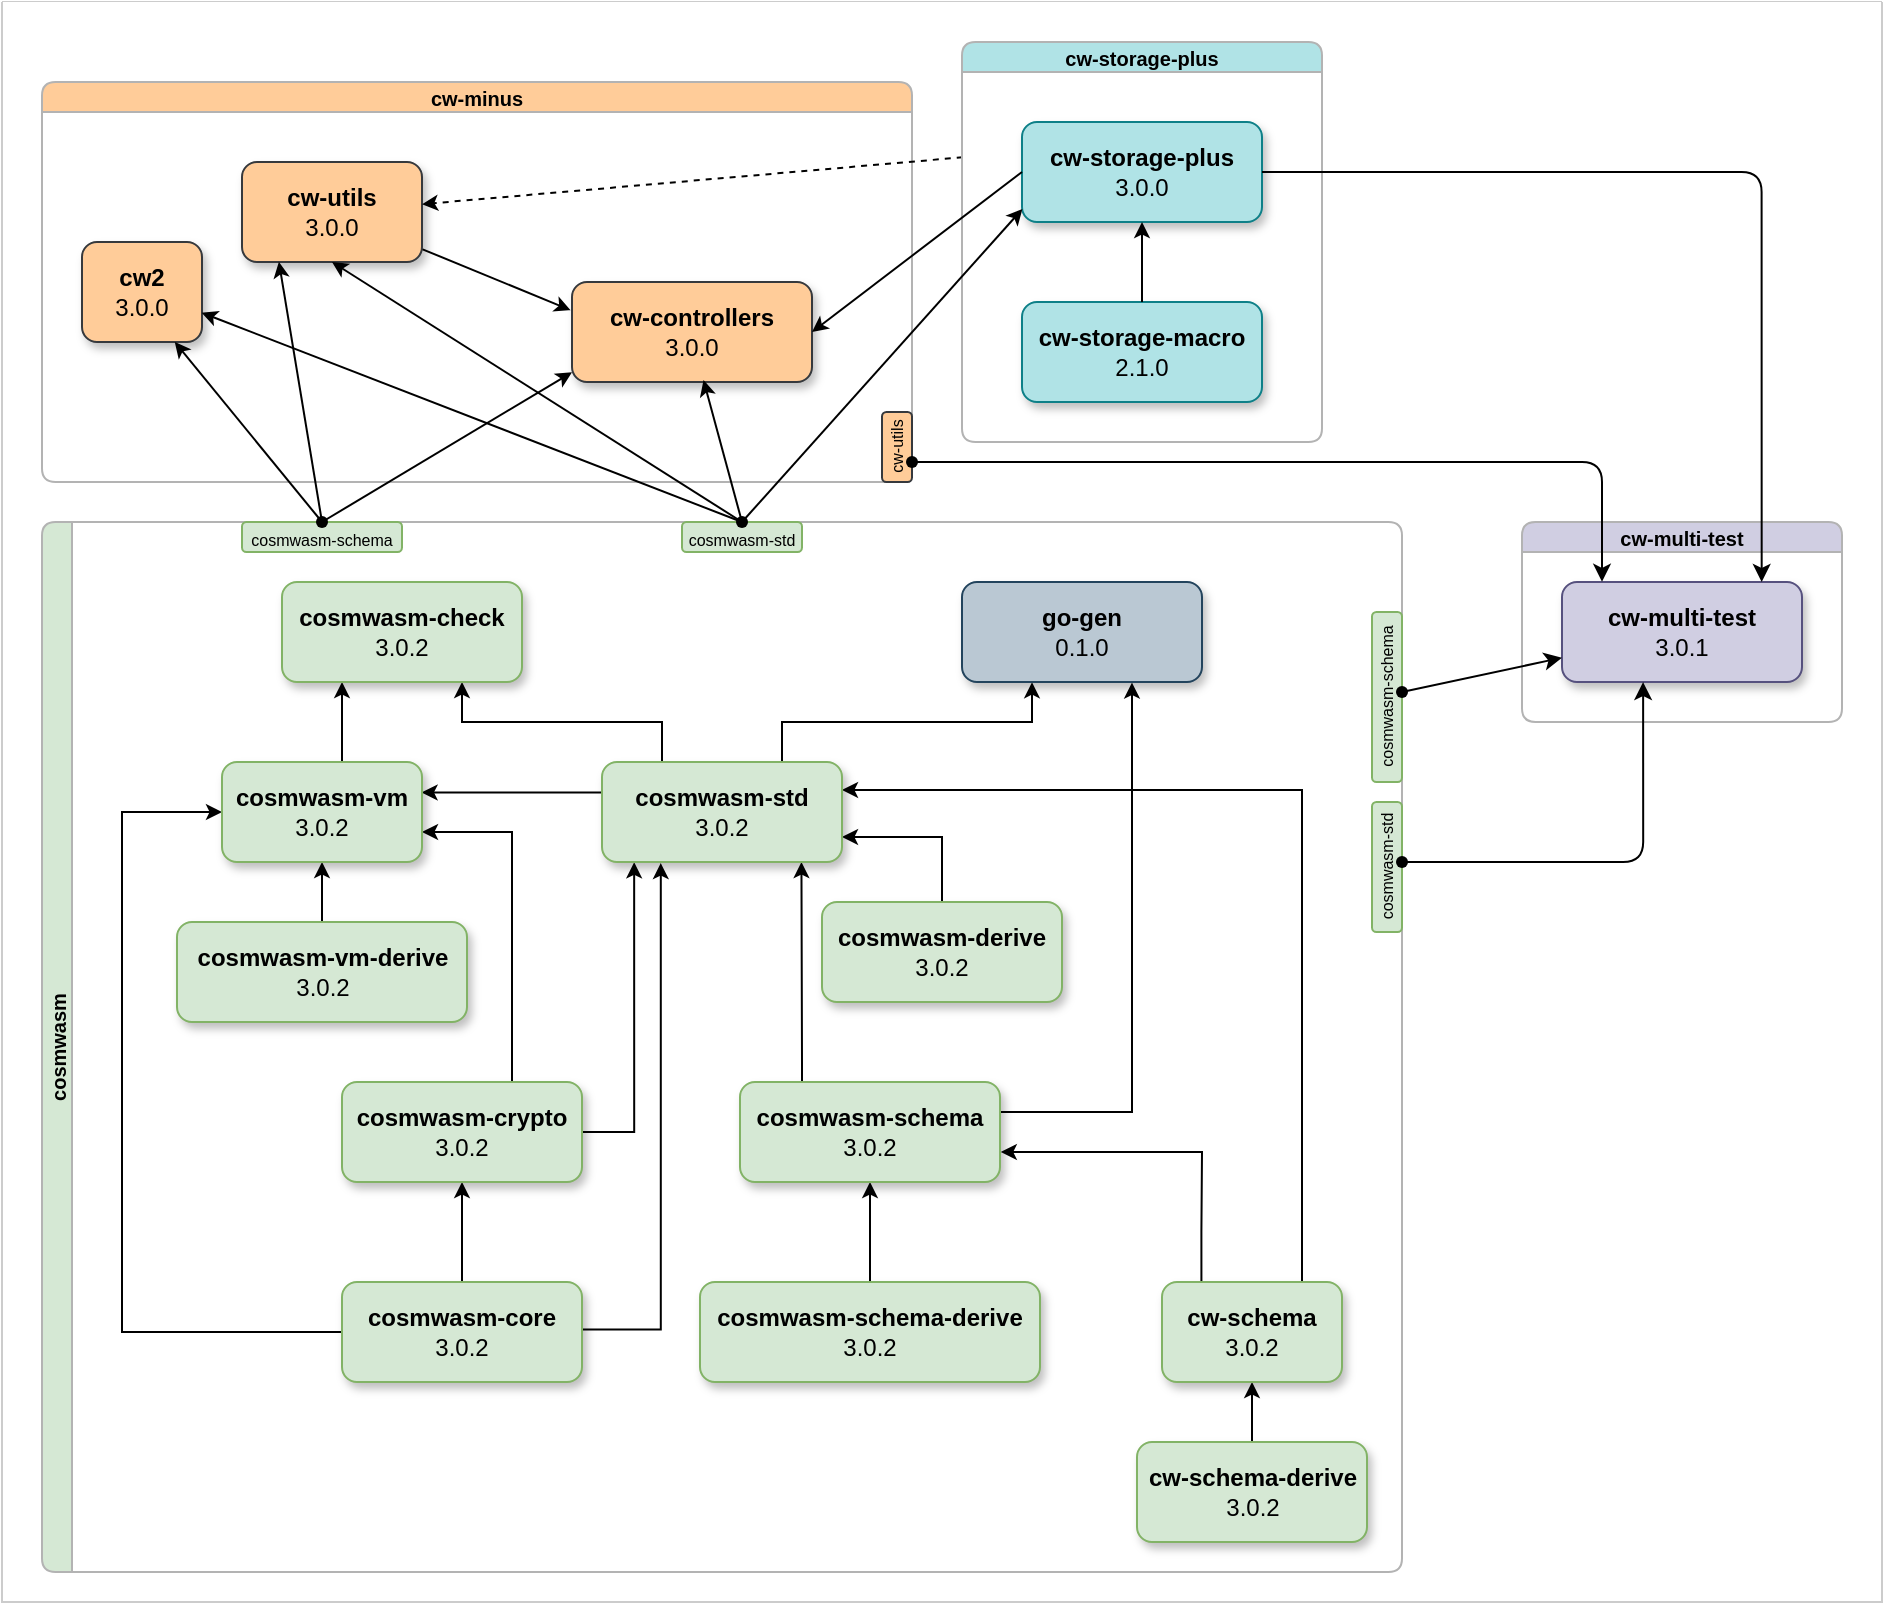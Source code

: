 <mxfile version="28.0.6">
  <diagram name="Strona-1" id="g_sFPEgD2kjfMV7_-Lf5">
    <mxGraphModel dx="1556" dy="894" grid="1" gridSize="5" guides="1" tooltips="1" connect="1" arrows="1" fold="1" page="1" pageScale="1" pageWidth="1654" pageHeight="1169" background="none" math="0" shadow="0">
      <root>
        <mxCell id="0" />
        <mxCell id="1" parent="0" />
        <mxCell id="6uAw8xBfnVH4JJ780lHa-17" value="" style="swimlane;startSize=0;rounded=1;strokeColor=#CCCCCC;swimlaneFillColor=default;" vertex="1" parent="1">
          <mxGeometry x="20" y="20" width="940" height="800" as="geometry">
            <mxRectangle x="20" y="20" width="30" height="25" as="alternateBounds" />
          </mxGeometry>
        </mxCell>
        <mxCell id="6uAw8xBfnVH4JJ780lHa-4" value="cw-multi-test" style="swimlane;whiteSpace=wrap;html=1;fillColor=#D0CEE2;rounded=1;strokeColor=#B3B3B3;fontSize=10;startSize=15;swimlaneFillColor=default;" vertex="1" parent="6uAw8xBfnVH4JJ780lHa-17">
          <mxGeometry x="760" y="260" width="160" height="100" as="geometry" />
        </mxCell>
        <mxCell id="6uAw8xBfnVH4JJ780lHa-5" value="&lt;b&gt;cw-multi-test&lt;/b&gt;&lt;div&gt;&lt;div&gt;3.0.1&lt;/div&gt;&lt;/div&gt;" style="rounded=1;whiteSpace=wrap;html=1;fillColor=#d0cee2;strokeColor=#56517e;shadow=1;" vertex="1" parent="6uAw8xBfnVH4JJ780lHa-4">
          <mxGeometry x="20" y="30" width="120" height="50" as="geometry" />
        </mxCell>
        <mxCell id="xYi-b84WzYEuYBwjNvaO-46" value="cw-minus" style="swimlane;whiteSpace=wrap;html=1;fontFamily=Helvetica;fontSize=10;fontColor=default;labelBackgroundColor=none;strokeColor=#B3B3B3;rounded=1;shadow=0;swimlaneLine=1;fillColor=#FFCC99;startSize=15;fillStyle=auto;swimlaneFillColor=#FFFFFF;" parent="6uAw8xBfnVH4JJ780lHa-17" vertex="1">
          <mxGeometry x="20" y="40" width="435" height="200" as="geometry" />
        </mxCell>
        <mxCell id="xYi-b84WzYEuYBwjNvaO-16" style="shape=connector;rounded=0;orthogonalLoop=1;jettySize=auto;html=1;entryX=-0.006;entryY=0.282;entryDx=0;entryDy=0;strokeColor=default;align=center;verticalAlign=middle;fontFamily=Helvetica;fontSize=11;fontColor=default;labelBackgroundColor=default;startSize=5;endArrow=classic;endFill=1;endSize=5;entryPerimeter=0;" parent="xYi-b84WzYEuYBwjNvaO-46" source="xYi-b84WzYEuYBwjNvaO-13" target="xYi-b84WzYEuYBwjNvaO-14" edge="1">
          <mxGeometry relative="1" as="geometry" />
        </mxCell>
        <mxCell id="xYi-b84WzYEuYBwjNvaO-13" value="&lt;b&gt;cw-utils&lt;/b&gt;&lt;div&gt;&lt;div&gt;3.0&lt;span style=&quot;background-color: transparent; color: light-dark(rgb(0, 0, 0), rgb(255, 255, 255));&quot;&gt;.0&lt;/span&gt;&lt;/div&gt;&lt;/div&gt;" style="rounded=1;whiteSpace=wrap;html=1;fillColor=#ffcc99;strokeColor=#36393d;shadow=1;align=center;verticalAlign=middle;fontFamily=Helvetica;fontSize=12;" parent="xYi-b84WzYEuYBwjNvaO-46" vertex="1">
          <mxGeometry x="100" y="40" width="90" height="50" as="geometry" />
        </mxCell>
        <mxCell id="xYi-b84WzYEuYBwjNvaO-14" value="&lt;b&gt;cw-controllers&lt;/b&gt;&lt;div&gt;&lt;div&gt;3.0&lt;span style=&quot;background-color: transparent; color: light-dark(rgb(0, 0, 0), rgb(255, 255, 255));&quot;&gt;.0&lt;/span&gt;&lt;/div&gt;&lt;/div&gt;" style="rounded=1;whiteSpace=wrap;html=1;fillColor=#ffcc99;strokeColor=#36393d;shadow=1;align=center;verticalAlign=middle;fontFamily=Helvetica;fontSize=12;" parent="xYi-b84WzYEuYBwjNvaO-46" vertex="1">
          <mxGeometry x="265" y="100" width="120" height="50" as="geometry" />
        </mxCell>
        <mxCell id="xYi-b84WzYEuYBwjNvaO-15" value="&lt;b&gt;cw2&lt;/b&gt;&lt;div&gt;&lt;div&gt;3.0&lt;span style=&quot;background-color: transparent; color: light-dark(rgb(0, 0, 0), rgb(255, 255, 255));&quot;&gt;.0&lt;/span&gt;&lt;/div&gt;&lt;/div&gt;" style="rounded=1;whiteSpace=wrap;html=1;fillColor=#ffcc99;strokeColor=#36393d;shadow=1;align=center;verticalAlign=middle;fontFamily=Helvetica;fontSize=12;" parent="xYi-b84WzYEuYBwjNvaO-46" vertex="1">
          <mxGeometry x="20" y="80" width="60" height="50" as="geometry" />
        </mxCell>
        <mxCell id="6uAw8xBfnVH4JJ780lHa-13" value="&lt;font style=&quot;font-size: 8px;&quot;&gt;cw-utils&lt;/font&gt;" style="rounded=1;whiteSpace=wrap;html=1;fillColor=#ffcc99;strokeColor=#36393d;shadow=0;glass=0;verticalAlign=bottom;rotation=-90;" vertex="1" parent="xYi-b84WzYEuYBwjNvaO-46">
          <mxGeometry x="410" y="175" width="35" height="15" as="geometry" />
        </mxCell>
        <mxCell id="xYi-b84WzYEuYBwjNvaO-24" style="shape=connector;rounded=0;orthogonalLoop=1;jettySize=auto;html=1;entryX=0.5;entryY=1;entryDx=0;entryDy=0;strokeColor=default;align=center;verticalAlign=middle;fontFamily=Helvetica;fontSize=11;fontColor=default;labelBackgroundColor=default;startSize=5;endArrow=classic;endFill=1;endSize=5;exitX=0.549;exitY=0.627;exitDx=0;exitDy=0;exitPerimeter=0;" parent="6uAw8xBfnVH4JJ780lHa-17" source="xYi-b84WzYEuYBwjNvaO-28" target="xYi-b84WzYEuYBwjNvaO-13" edge="1">
          <mxGeometry relative="1" as="geometry" />
        </mxCell>
        <mxCell id="xYi-b84WzYEuYBwjNvaO-23" style="shape=connector;rounded=0;orthogonalLoop=1;jettySize=auto;html=1;entryX=0.548;entryY=0.981;entryDx=0;entryDy=0;entryPerimeter=0;strokeColor=default;align=center;verticalAlign=middle;fontFamily=Helvetica;fontSize=11;fontColor=default;labelBackgroundColor=default;startSize=5;endArrow=classic;endFill=1;endSize=5;" parent="6uAw8xBfnVH4JJ780lHa-17" source="xYi-b84WzYEuYBwjNvaO-28" target="xYi-b84WzYEuYBwjNvaO-14" edge="1">
          <mxGeometry relative="1" as="geometry" />
        </mxCell>
        <mxCell id="xYi-b84WzYEuYBwjNvaO-26" style="shape=connector;rounded=0;orthogonalLoop=1;jettySize=auto;html=1;strokeColor=default;align=center;verticalAlign=middle;fontFamily=Helvetica;fontSize=11;fontColor=default;labelBackgroundColor=default;startSize=5;endArrow=classic;endFill=1;endSize=5;dashed=1;exitX=0.002;exitY=0.301;exitDx=0;exitDy=0;exitPerimeter=0;" parent="6uAw8xBfnVH4JJ780lHa-17" source="xYi-b84WzYEuYBwjNvaO-1" target="xYi-b84WzYEuYBwjNvaO-13" edge="1">
          <mxGeometry relative="1" as="geometry">
            <mxPoint x="248" y="164" as="targetPoint" />
          </mxGeometry>
        </mxCell>
        <mxCell id="xYi-b84WzYEuYBwjNvaO-30" style="shape=connector;rounded=0;orthogonalLoop=1;jettySize=auto;html=1;entryX=0.997;entryY=0.707;entryDx=0;entryDy=0;entryPerimeter=0;strokeColor=default;align=center;verticalAlign=middle;fontFamily=Helvetica;fontSize=11;fontColor=default;labelBackgroundColor=default;startSize=5;endArrow=classic;endFill=1;endSize=5;exitX=0.302;exitY=0.64;exitDx=0;exitDy=0;exitPerimeter=0;" parent="6uAw8xBfnVH4JJ780lHa-17" source="xYi-b84WzYEuYBwjNvaO-28" target="xYi-b84WzYEuYBwjNvaO-15" edge="1">
          <mxGeometry relative="1" as="geometry" />
        </mxCell>
        <mxCell id="xYi-b84WzYEuYBwjNvaO-35" style="shape=connector;rounded=0;orthogonalLoop=1;jettySize=auto;html=1;entryX=0.773;entryY=0.999;entryDx=0;entryDy=0;strokeColor=default;align=center;verticalAlign=middle;fontFamily=Helvetica;fontSize=11;fontColor=default;labelBackgroundColor=default;startSize=5;endArrow=classic;endFill=1;endSize=5;entryPerimeter=0;" parent="6uAw8xBfnVH4JJ780lHa-17" source="xYi-b84WzYEuYBwjNvaO-34" target="xYi-b84WzYEuYBwjNvaO-15" edge="1">
          <mxGeometry relative="1" as="geometry" />
        </mxCell>
        <mxCell id="xYi-b84WzYEuYBwjNvaO-36" style="shape=connector;rounded=0;orthogonalLoop=1;jettySize=auto;html=1;entryX=0.205;entryY=0.998;entryDx=0;entryDy=0;strokeColor=default;align=center;verticalAlign=middle;fontFamily=Helvetica;fontSize=11;fontColor=default;labelBackgroundColor=default;startSize=5;endArrow=classic;endFill=1;endSize=5;entryPerimeter=0;" parent="6uAw8xBfnVH4JJ780lHa-17" source="xYi-b84WzYEuYBwjNvaO-34" target="xYi-b84WzYEuYBwjNvaO-13" edge="1">
          <mxGeometry relative="1" as="geometry" />
        </mxCell>
        <mxCell id="xYi-b84WzYEuYBwjNvaO-37" style="shape=connector;rounded=0;orthogonalLoop=1;jettySize=auto;html=1;entryX=0;entryY=0.903;entryDx=0;entryDy=0;entryPerimeter=0;strokeColor=default;align=center;verticalAlign=middle;fontFamily=Helvetica;fontSize=11;fontColor=default;labelBackgroundColor=default;startSize=5;endArrow=classic;endFill=1;endSize=5;" parent="6uAw8xBfnVH4JJ780lHa-17" source="xYi-b84WzYEuYBwjNvaO-34" target="xYi-b84WzYEuYBwjNvaO-14" edge="1">
          <mxGeometry relative="1" as="geometry" />
        </mxCell>
        <mxCell id="6uAw8xBfnVH4JJ780lHa-1" value="cw-storage-plus" style="swimlane;whiteSpace=wrap;html=1;rounded=1;strokeColor=#B3B3B3;fillColor=#B0E3E6;fontSize=10;startSize=15;swimlaneFillColor=default;" vertex="1" parent="6uAw8xBfnVH4JJ780lHa-17">
          <mxGeometry x="480" y="20" width="180" height="200" as="geometry" />
        </mxCell>
        <mxCell id="xYi-b84WzYEuYBwjNvaO-1" value="&lt;b&gt;cw-storage-plus&lt;/b&gt;&lt;div&gt;&lt;div&gt;3.0.0&lt;/div&gt;&lt;/div&gt;" style="rounded=1;whiteSpace=wrap;html=1;fillColor=#b0e3e6;strokeColor=#0e8088;shadow=1;" parent="6uAw8xBfnVH4JJ780lHa-1" vertex="1">
          <mxGeometry x="30" y="40" width="120" height="50" as="geometry" />
        </mxCell>
        <mxCell id="xYi-b84WzYEuYBwjNvaO-2" value="&lt;b&gt;cw-storage-macro&lt;/b&gt;&lt;div&gt;&lt;div&gt;2.1.0&lt;/div&gt;&lt;/div&gt;" style="rounded=1;whiteSpace=wrap;html=1;fillColor=#b0e3e6;strokeColor=#0e8088;shadow=1;" parent="6uAw8xBfnVH4JJ780lHa-1" vertex="1">
          <mxGeometry x="30" y="130" width="120" height="50" as="geometry" />
        </mxCell>
        <mxCell id="xYi-b84WzYEuYBwjNvaO-5" style="shape=connector;rounded=0;orthogonalLoop=1;jettySize=auto;html=1;entryX=0.5;entryY=1;entryDx=0;entryDy=0;strokeColor=default;align=center;verticalAlign=middle;fontFamily=Helvetica;fontSize=11;fontColor=default;labelBackgroundColor=default;startSize=5;endArrow=classic;endFill=1;endSize=5;" parent="6uAw8xBfnVH4JJ780lHa-1" source="xYi-b84WzYEuYBwjNvaO-2" target="xYi-b84WzYEuYBwjNvaO-1" edge="1">
          <mxGeometry relative="1" as="geometry" />
        </mxCell>
        <mxCell id="xYi-b84WzYEuYBwjNvaO-45" value="cosmwasm" style="swimlane;horizontal=0;whiteSpace=wrap;html=1;fontFamily=Helvetica;fontSize=10;fontColor=default;labelBackgroundColor=none;strokeColor=#B3B3B3;rounded=1;fillColor=light-dark(#D5E8D4,#EDEDED);startSize=15;swimlaneFillColor=default;" parent="6uAw8xBfnVH4JJ780lHa-17" vertex="1">
          <mxGeometry x="20" y="260" width="680" height="525" as="geometry" />
        </mxCell>
        <mxCell id="6uAw8xBfnVH4JJ780lHa-3" value="&lt;font style=&quot;font-size: 8px;&quot;&gt;cosmwasm-schema&lt;/font&gt;" style="rounded=1;whiteSpace=wrap;html=1;fillColor=#d5e8d4;strokeColor=#82b366;shadow=0;glass=0;verticalAlign=middle;" vertex="1" parent="xYi-b84WzYEuYBwjNvaO-45">
          <mxGeometry x="100" width="80" height="15" as="geometry" />
        </mxCell>
        <mxCell id="xYi-b84WzYEuYBwjNvaO-43" value="&lt;font style=&quot;font-size: 8px;&quot;&gt;cosmwasm-std&lt;/font&gt;" style="rounded=1;whiteSpace=wrap;html=1;fillColor=#d5e8d4;strokeColor=#82b366;shadow=0;glass=0;verticalAlign=middle;" parent="xYi-b84WzYEuYBwjNvaO-45" vertex="1">
          <mxGeometry x="320" width="60" height="15" as="geometry" />
        </mxCell>
        <mxCell id="jCbWclXcDCK_UydNv-eQ-34" style="edgeStyle=orthogonalEdgeStyle;rounded=0;orthogonalLoop=1;jettySize=auto;html=1;entryX=0.5;entryY=1;entryDx=0;entryDy=0;strokeColor=default;align=center;verticalAlign=middle;fontFamily=Helvetica;fontSize=11;fontColor=default;labelBackgroundColor=default;startSize=5;endArrow=classic;endFill=1;endSize=5;curved=0;" parent="xYi-b84WzYEuYBwjNvaO-45" source="jCbWclXcDCK_UydNv-eQ-13" target="jCbWclXcDCK_UydNv-eQ-12" edge="1">
          <mxGeometry relative="1" as="geometry">
            <mxPoint x="210" y="340" as="targetPoint" />
          </mxGeometry>
        </mxCell>
        <mxCell id="jCbWclXcDCK_UydNv-eQ-45" style="edgeStyle=orthogonalEdgeStyle;rounded=0;orthogonalLoop=1;jettySize=auto;html=1;entryX=0.831;entryY=1;entryDx=0;entryDy=0;entryPerimeter=0;strokeColor=default;align=center;verticalAlign=middle;fontFamily=Helvetica;fontSize=11;fontColor=default;labelBackgroundColor=default;startSize=5;endArrow=classic;endFill=1;endSize=5;curved=0;" parent="xYi-b84WzYEuYBwjNvaO-45" source="jCbWclXcDCK_UydNv-eQ-8" target="jCbWclXcDCK_UydNv-eQ-1" edge="1">
          <mxGeometry relative="1" as="geometry">
            <Array as="points">
              <mxPoint x="380" y="270" />
              <mxPoint x="380" y="270" />
            </Array>
          </mxGeometry>
        </mxCell>
        <mxCell id="jCbWclXcDCK_UydNv-eQ-44" style="edgeStyle=orthogonalEdgeStyle;rounded=0;orthogonalLoop=1;jettySize=auto;html=1;entryX=0.245;entryY=1.011;entryDx=0;entryDy=0;entryPerimeter=0;strokeColor=default;align=center;verticalAlign=middle;fontFamily=Helvetica;fontSize=11;fontColor=default;labelBackgroundColor=default;startSize=5;endArrow=classic;endFill=1;endSize=5;curved=0;" parent="xYi-b84WzYEuYBwjNvaO-45" target="jCbWclXcDCK_UydNv-eQ-1" edge="1">
          <mxGeometry relative="1" as="geometry">
            <mxPoint x="270" y="403.75" as="sourcePoint" />
            <mxPoint x="309.52" y="170" as="targetPoint" />
            <Array as="points">
              <mxPoint x="309" y="404" />
            </Array>
          </mxGeometry>
        </mxCell>
        <mxCell id="jCbWclXcDCK_UydNv-eQ-43" style="edgeStyle=orthogonalEdgeStyle;rounded=0;orthogonalLoop=1;jettySize=auto;html=1;entryX=0.134;entryY=1.003;entryDx=0;entryDy=0;entryPerimeter=0;strokeColor=default;align=center;verticalAlign=middle;fontFamily=Helvetica;fontSize=11;fontColor=default;labelBackgroundColor=default;startSize=5;endArrow=classic;endFill=1;endSize=5;curved=0;" parent="xYi-b84WzYEuYBwjNvaO-45" source="jCbWclXcDCK_UydNv-eQ-12" target="jCbWclXcDCK_UydNv-eQ-1" edge="1">
          <mxGeometry relative="1" as="geometry">
            <mxPoint x="296" y="170" as="targetPoint" />
          </mxGeometry>
        </mxCell>
        <mxCell id="jCbWclXcDCK_UydNv-eQ-19" style="edgeStyle=orthogonalEdgeStyle;rounded=0;orthogonalLoop=1;jettySize=auto;html=1;entryX=0.5;entryY=1;entryDx=0;entryDy=0;strokeColor=default;align=center;verticalAlign=middle;fontFamily=Helvetica;fontSize=11;fontColor=default;labelBackgroundColor=default;startSize=5;endArrow=classic;endFill=1;endSize=5;curved=0;" parent="xYi-b84WzYEuYBwjNvaO-45" source="jCbWclXcDCK_UydNv-eQ-18" target="jCbWclXcDCK_UydNv-eQ-17" edge="1">
          <mxGeometry relative="1" as="geometry">
            <Array as="points">
              <mxPoint x="605" y="445" />
              <mxPoint x="605" y="445" />
            </Array>
          </mxGeometry>
        </mxCell>
        <mxCell id="jCbWclXcDCK_UydNv-eQ-52" style="edgeStyle=orthogonalEdgeStyle;rounded=0;orthogonalLoop=1;jettySize=auto;html=1;entryX=1;entryY=0.28;entryDx=0;entryDy=0;entryPerimeter=0;strokeColor=default;align=center;verticalAlign=middle;fontFamily=Helvetica;fontSize=11;fontColor=default;labelBackgroundColor=default;startSize=5;endArrow=classic;endFill=1;endSize=5;curved=0;" parent="xYi-b84WzYEuYBwjNvaO-45" source="jCbWclXcDCK_UydNv-eQ-17" target="jCbWclXcDCK_UydNv-eQ-1" edge="1">
          <mxGeometry relative="1" as="geometry">
            <Array as="points">
              <mxPoint x="630" y="134" />
            </Array>
          </mxGeometry>
        </mxCell>
        <mxCell id="jCbWclXcDCK_UydNv-eQ-51" style="edgeStyle=orthogonalEdgeStyle;rounded=0;orthogonalLoop=1;jettySize=auto;html=1;exitX=0.219;exitY=0.008;exitDx=0;exitDy=0;exitPerimeter=0;entryX=1.003;entryY=0.704;entryDx=0;entryDy=0;strokeColor=default;align=center;verticalAlign=middle;fontFamily=Helvetica;fontSize=11;fontColor=default;labelBackgroundColor=default;startSize=5;endArrow=classic;endFill=1;endSize=5;curved=0;entryPerimeter=0;" parent="xYi-b84WzYEuYBwjNvaO-45" source="jCbWclXcDCK_UydNv-eQ-17" target="jCbWclXcDCK_UydNv-eQ-8" edge="1">
          <mxGeometry relative="1" as="geometry">
            <mxPoint x="495" y="305" as="targetPoint" />
            <Array as="points">
              <mxPoint x="580" y="355" />
              <mxPoint x="580" y="355" />
              <mxPoint x="580" y="315" />
              <mxPoint x="479" y="315" />
            </Array>
          </mxGeometry>
        </mxCell>
        <mxCell id="jCbWclXcDCK_UydNv-eQ-48" style="edgeStyle=orthogonalEdgeStyle;rounded=0;orthogonalLoop=1;jettySize=auto;html=1;entryX=1;entryY=0.75;entryDx=0;entryDy=0;exitX=0.5;exitY=0;exitDx=0;exitDy=0;strokeColor=default;align=center;verticalAlign=middle;fontFamily=Helvetica;fontSize=11;fontColor=default;labelBackgroundColor=default;startSize=5;endArrow=classic;endFill=1;endSize=5;curved=0;" parent="xYi-b84WzYEuYBwjNvaO-45" source="jCbWclXcDCK_UydNv-eQ-10" target="jCbWclXcDCK_UydNv-eQ-1" edge="1">
          <mxGeometry relative="1" as="geometry">
            <Array as="points">
              <mxPoint x="450" y="158" />
            </Array>
          </mxGeometry>
        </mxCell>
        <mxCell id="jCbWclXcDCK_UydNv-eQ-46" style="edgeStyle=orthogonalEdgeStyle;rounded=0;orthogonalLoop=1;jettySize=auto;html=1;entryX=0;entryY=0.5;entryDx=0;entryDy=0;strokeColor=default;align=center;verticalAlign=middle;fontFamily=Helvetica;fontSize=11;fontColor=default;labelBackgroundColor=default;startSize=5;endArrow=classic;endFill=1;endSize=5;curved=0;" parent="xYi-b84WzYEuYBwjNvaO-45" source="jCbWclXcDCK_UydNv-eQ-13" target="jCbWclXcDCK_UydNv-eQ-4" edge="1">
          <mxGeometry relative="1" as="geometry">
            <Array as="points">
              <mxPoint x="40" y="405" />
              <mxPoint x="40" y="145" />
            </Array>
          </mxGeometry>
        </mxCell>
        <mxCell id="jCbWclXcDCK_UydNv-eQ-39" style="edgeStyle=orthogonalEdgeStyle;rounded=0;orthogonalLoop=1;jettySize=auto;html=1;entryX=0.75;entryY=1;entryDx=0;entryDy=0;strokeColor=default;align=center;verticalAlign=middle;fontFamily=Helvetica;fontSize=11;fontColor=default;labelBackgroundColor=default;startSize=5;endArrow=classic;endFill=1;endSize=5;curved=0;" parent="xYi-b84WzYEuYBwjNvaO-45" source="jCbWclXcDCK_UydNv-eQ-1" target="jCbWclXcDCK_UydNv-eQ-2" edge="1">
          <mxGeometry relative="1" as="geometry">
            <Array as="points">
              <mxPoint x="310" y="100" />
              <mxPoint x="210" y="100" />
            </Array>
          </mxGeometry>
        </mxCell>
        <mxCell id="jCbWclXcDCK_UydNv-eQ-47" style="edgeStyle=orthogonalEdgeStyle;rounded=0;orthogonalLoop=1;jettySize=auto;html=1;curved=0;strokeColor=default;align=center;verticalAlign=middle;fontFamily=Helvetica;fontSize=11;fontColor=default;labelBackgroundColor=default;endArrow=classic;entryX=0.25;entryY=1;entryDx=0;entryDy=0;endFill=1;startSize=5;endSize=5;" parent="xYi-b84WzYEuYBwjNvaO-45" source="jCbWclXcDCK_UydNv-eQ-4" target="jCbWclXcDCK_UydNv-eQ-2" edge="1">
          <mxGeometry relative="1" as="geometry">
            <mxPoint x="140" y="80" as="targetPoint" />
            <Array as="points">
              <mxPoint x="150" y="110" />
              <mxPoint x="150" y="110" />
            </Array>
          </mxGeometry>
        </mxCell>
        <mxCell id="jCbWclXcDCK_UydNv-eQ-42" style="edgeStyle=orthogonalEdgeStyle;rounded=0;orthogonalLoop=1;jettySize=auto;html=1;strokeColor=default;align=center;verticalAlign=middle;fontFamily=Helvetica;fontSize=11;fontColor=default;labelBackgroundColor=default;startSize=5;endArrow=classic;endFill=1;endSize=5;curved=0;" parent="xYi-b84WzYEuYBwjNvaO-45" source="jCbWclXcDCK_UydNv-eQ-12" edge="1">
          <mxGeometry relative="1" as="geometry">
            <mxPoint x="190" y="155" as="targetPoint" />
            <Array as="points">
              <mxPoint x="235" y="155" />
            </Array>
          </mxGeometry>
        </mxCell>
        <mxCell id="jCbWclXcDCK_UydNv-eQ-40" style="edgeStyle=orthogonalEdgeStyle;rounded=0;orthogonalLoop=1;jettySize=auto;html=1;entryX=0.998;entryY=0.303;entryDx=0;entryDy=0;entryPerimeter=0;strokeColor=default;align=center;verticalAlign=middle;fontFamily=Helvetica;fontSize=11;fontColor=default;labelBackgroundColor=default;startSize=5;endArrow=classic;endFill=1;endSize=5;curved=0;" parent="xYi-b84WzYEuYBwjNvaO-45" source="jCbWclXcDCK_UydNv-eQ-1" target="jCbWclXcDCK_UydNv-eQ-4" edge="1">
          <mxGeometry relative="1" as="geometry">
            <Array as="points">
              <mxPoint x="190" y="135" />
            </Array>
          </mxGeometry>
        </mxCell>
        <mxCell id="vACNibe5N-CeRTmWkf9M-2" style="edgeStyle=orthogonalEdgeStyle;rounded=0;orthogonalLoop=1;jettySize=auto;html=1;strokeColor=default;startSize=5;endSize=5;align=center;verticalAlign=middle;fontFamily=Helvetica;fontSize=11;fontColor=default;labelBackgroundColor=default;endArrow=classic;endFill=1;curved=0;entryX=0.293;entryY=1.002;entryDx=0;entryDy=0;entryPerimeter=0;" parent="xYi-b84WzYEuYBwjNvaO-45" source="jCbWclXcDCK_UydNv-eQ-1" target="vACNibe5N-CeRTmWkf9M-1" edge="1">
          <mxGeometry relative="1" as="geometry">
            <Array as="points">
              <mxPoint x="370" y="100" />
              <mxPoint x="495" y="100" />
              <mxPoint x="495" y="80" />
            </Array>
            <mxPoint x="475" y="90" as="targetPoint" />
          </mxGeometry>
        </mxCell>
        <mxCell id="jCbWclXcDCK_UydNv-eQ-1" value="&lt;b&gt;cosmwasm-std&lt;/b&gt;&lt;br&gt;3.0.2" style="rounded=1;whiteSpace=wrap;html=1;fillColor=#d5e8d4;strokeColor=#82b366;shadow=1;glass=0;" parent="xYi-b84WzYEuYBwjNvaO-45" vertex="1">
          <mxGeometry x="280" y="120" width="120" height="50" as="geometry" />
        </mxCell>
        <mxCell id="jCbWclXcDCK_UydNv-eQ-2" value="&lt;b&gt;cosmwasm-check&lt;/b&gt;&lt;div&gt;3.0.2&lt;/div&gt;" style="rounded=1;whiteSpace=wrap;html=1;fillColor=#d5e8d4;strokeColor=#82b366;shadow=1;" parent="xYi-b84WzYEuYBwjNvaO-45" vertex="1">
          <mxGeometry x="120" y="30" width="120" height="50" as="geometry" />
        </mxCell>
        <mxCell id="jCbWclXcDCK_UydNv-eQ-29" style="edgeStyle=orthogonalEdgeStyle;rounded=0;orthogonalLoop=1;jettySize=auto;html=1;entryX=0.5;entryY=1;entryDx=0;entryDy=0;strokeColor=default;align=center;verticalAlign=middle;fontFamily=Helvetica;fontSize=11;fontColor=default;labelBackgroundColor=default;startSize=5;endArrow=classic;endFill=1;endSize=5;curved=0;" parent="xYi-b84WzYEuYBwjNvaO-45" source="jCbWclXcDCK_UydNv-eQ-3" target="jCbWclXcDCK_UydNv-eQ-8" edge="1">
          <mxGeometry relative="1" as="geometry" />
        </mxCell>
        <mxCell id="jCbWclXcDCK_UydNv-eQ-3" value="&lt;b&gt;cosmwasm-schema-derive&lt;/b&gt;&lt;div&gt;3.0.2&lt;/div&gt;" style="rounded=1;whiteSpace=wrap;html=1;fillColor=#d5e8d4;strokeColor=#82b366;shadow=1;glass=0;" parent="xYi-b84WzYEuYBwjNvaO-45" vertex="1">
          <mxGeometry x="329" y="380" width="170" height="50" as="geometry" />
        </mxCell>
        <mxCell id="jCbWclXcDCK_UydNv-eQ-37" style="edgeStyle=orthogonalEdgeStyle;rounded=0;orthogonalLoop=1;jettySize=auto;html=1;entryX=0.5;entryY=1;entryDx=0;entryDy=0;strokeColor=default;align=center;verticalAlign=middle;fontFamily=Helvetica;fontSize=11;fontColor=default;labelBackgroundColor=default;startSize=5;endArrow=classic;endFill=1;endSize=5;curved=0;" parent="xYi-b84WzYEuYBwjNvaO-45" source="jCbWclXcDCK_UydNv-eQ-5" target="jCbWclXcDCK_UydNv-eQ-4" edge="1">
          <mxGeometry relative="1" as="geometry" />
        </mxCell>
        <mxCell id="jCbWclXcDCK_UydNv-eQ-4" value="&lt;b&gt;cosmwasm-vm&lt;/b&gt;&lt;div&gt;3.0.2&lt;/div&gt;" style="rounded=1;whiteSpace=wrap;html=1;fillColor=#d5e8d4;strokeColor=#82b366;shadow=1;glass=0;" parent="xYi-b84WzYEuYBwjNvaO-45" vertex="1">
          <mxGeometry x="90" y="120" width="100" height="50" as="geometry" />
        </mxCell>
        <mxCell id="jCbWclXcDCK_UydNv-eQ-5" value="&lt;b&gt;cosmwasm-vm-derive&lt;/b&gt;&lt;div&gt;3.0.2&lt;/div&gt;" style="rounded=1;whiteSpace=wrap;html=1;fillColor=#d5e8d4;strokeColor=#82b366;shadow=1;glass=0;" parent="xYi-b84WzYEuYBwjNvaO-45" vertex="1">
          <mxGeometry x="67.5" y="200" width="145" height="50" as="geometry" />
        </mxCell>
        <mxCell id="vACNibe5N-CeRTmWkf9M-3" style="edgeStyle=orthogonalEdgeStyle;rounded=0;orthogonalLoop=1;jettySize=auto;html=1;strokeColor=default;align=center;verticalAlign=middle;fontFamily=Helvetica;fontSize=11;fontColor=default;labelBackgroundColor=default;endArrow=classic;startSize=5;endSize=5;endFill=1;curved=0;entryX=0.709;entryY=1.005;entryDx=0;entryDy=0;entryPerimeter=0;" parent="xYi-b84WzYEuYBwjNvaO-45" source="jCbWclXcDCK_UydNv-eQ-8" target="vACNibe5N-CeRTmWkf9M-1" edge="1">
          <mxGeometry relative="1" as="geometry">
            <Array as="points">
              <mxPoint x="545" y="295" />
              <mxPoint x="545" y="80" />
            </Array>
            <mxPoint x="495" y="90" as="targetPoint" />
          </mxGeometry>
        </mxCell>
        <mxCell id="jCbWclXcDCK_UydNv-eQ-8" value="&lt;b&gt;cosmwasm-schema&lt;/b&gt;&lt;div&gt;3.0.2&lt;/div&gt;" style="rounded=1;whiteSpace=wrap;html=1;fillColor=#d5e8d4;strokeColor=#82b366;shadow=1;glass=0;" parent="xYi-b84WzYEuYBwjNvaO-45" vertex="1">
          <mxGeometry x="349" y="280" width="130" height="50" as="geometry" />
        </mxCell>
        <mxCell id="jCbWclXcDCK_UydNv-eQ-10" value="&lt;b&gt;cosmwasm-derive&lt;/b&gt;&lt;br&gt;3.0.2" style="rounded=1;whiteSpace=wrap;html=1;fillColor=#d5e8d4;strokeColor=#82b366;shadow=1;glass=0;" parent="xYi-b84WzYEuYBwjNvaO-45" vertex="1">
          <mxGeometry x="390" y="190" width="120" height="50" as="geometry" />
        </mxCell>
        <mxCell id="jCbWclXcDCK_UydNv-eQ-12" value="&lt;b&gt;cosmwasm-crypto&lt;/b&gt;&lt;br&gt;3.0.2" style="rounded=1;whiteSpace=wrap;html=1;fillColor=#d5e8d4;strokeColor=#82b366;shadow=1;glass=0;" parent="xYi-b84WzYEuYBwjNvaO-45" vertex="1">
          <mxGeometry x="150" y="280" width="120" height="50" as="geometry" />
        </mxCell>
        <mxCell id="jCbWclXcDCK_UydNv-eQ-13" value="&lt;b&gt;cosmwasm-core&lt;/b&gt;&lt;br&gt;3.0.2" style="rounded=1;whiteSpace=wrap;html=1;fillColor=#d5e8d4;strokeColor=#82b366;shadow=1;glass=0;" parent="xYi-b84WzYEuYBwjNvaO-45" vertex="1">
          <mxGeometry x="150" y="380" width="120" height="50" as="geometry" />
        </mxCell>
        <mxCell id="jCbWclXcDCK_UydNv-eQ-17" value="&lt;b&gt;cw-schema&lt;/b&gt;&lt;div&gt;3.0.2&lt;/div&gt;" style="rounded=1;whiteSpace=wrap;html=1;fillColor=#d5e8d4;strokeColor=#82b366;shadow=1;glass=0;" parent="xYi-b84WzYEuYBwjNvaO-45" vertex="1">
          <mxGeometry x="560" y="380" width="90" height="50" as="geometry" />
        </mxCell>
        <mxCell id="jCbWclXcDCK_UydNv-eQ-18" value="&lt;b&gt;cw-schema-derive&lt;/b&gt;&lt;div&gt;3.0.2&lt;/div&gt;" style="rounded=1;whiteSpace=wrap;html=1;fillColor=#d5e8d4;strokeColor=#82b366;shadow=1;glass=0;" parent="xYi-b84WzYEuYBwjNvaO-45" vertex="1">
          <mxGeometry x="547.5" y="460" width="115" height="50" as="geometry" />
        </mxCell>
        <mxCell id="vACNibe5N-CeRTmWkf9M-1" value="&lt;b&gt;go-gen&lt;/b&gt;&lt;div&gt;0.1.0&lt;/div&gt;" style="rounded=1;whiteSpace=wrap;html=1;fillColor=#bac8d3;strokeColor=#23445d;shadow=1;align=center;verticalAlign=middle;fontFamily=Helvetica;fontSize=12;" parent="xYi-b84WzYEuYBwjNvaO-45" vertex="1">
          <mxGeometry x="460" y="30" width="120" height="50" as="geometry" />
        </mxCell>
        <mxCell id="xYi-b84WzYEuYBwjNvaO-34" value="" style="shape=waypoint;sketch=0;fillStyle=solid;size=6;pointerEvents=1;points=[];fillColor=none;resizable=0;rotatable=0;perimeter=centerPerimeter;snapToPoint=1;fontFamily=Helvetica;fontSize=11;fontColor=default;labelBackgroundColor=default;" parent="xYi-b84WzYEuYBwjNvaO-45" vertex="1">
          <mxGeometry x="130" y="-10" width="20" height="20" as="geometry" />
        </mxCell>
        <mxCell id="xYi-b84WzYEuYBwjNvaO-28" value="" style="shape=waypoint;sketch=0;fillStyle=solid;size=6;pointerEvents=1;points=[];fillColor=none;resizable=0;rotatable=0;perimeter=centerPerimeter;snapToPoint=1;fontFamily=Helvetica;fontSize=11;fontColor=default;labelBackgroundColor=default;" parent="xYi-b84WzYEuYBwjNvaO-45" vertex="1">
          <mxGeometry x="340" y="-10" width="20" height="20" as="geometry" />
        </mxCell>
        <mxCell id="6uAw8xBfnVH4JJ780lHa-8" value="&lt;font style=&quot;font-size: 8px;&quot;&gt;cosmwasm-schema&lt;/font&gt;" style="rounded=1;whiteSpace=wrap;html=1;fillColor=#d5e8d4;strokeColor=#82b366;shadow=0;glass=0;verticalAlign=bottom;rotation=-90;" vertex="1" parent="xYi-b84WzYEuYBwjNvaO-45">
          <mxGeometry x="630" y="80" width="85" height="15" as="geometry" />
        </mxCell>
        <mxCell id="6uAw8xBfnVH4JJ780lHa-9" value="&lt;font style=&quot;font-size: 8px;&quot;&gt;cosmwasm-std&lt;/font&gt;" style="rounded=1;whiteSpace=wrap;html=1;fillColor=#d5e8d4;strokeColor=#82b366;shadow=0;glass=0;verticalAlign=bottom;rotation=-90;" vertex="1" parent="xYi-b84WzYEuYBwjNvaO-45">
          <mxGeometry x="640" y="165" width="65" height="15" as="geometry" />
        </mxCell>
        <mxCell id="6uAw8xBfnVH4JJ780lHa-10" value="" style="shape=waypoint;sketch=0;fillStyle=solid;size=6;pointerEvents=1;points=[];fillColor=none;resizable=0;rotatable=0;perimeter=centerPerimeter;snapToPoint=1;" vertex="1" parent="xYi-b84WzYEuYBwjNvaO-45">
          <mxGeometry x="670" y="160" width="20" height="20" as="geometry" />
        </mxCell>
        <mxCell id="6uAw8xBfnVH4JJ780lHa-7" style="rounded=1;orthogonalLoop=1;jettySize=auto;html=1;entryX=0.338;entryY=1.001;entryDx=0;entryDy=0;edgeStyle=orthogonalEdgeStyle;entryPerimeter=0;curved=0;" edge="1" parent="6uAw8xBfnVH4JJ780lHa-17" source="6uAw8xBfnVH4JJ780lHa-10" target="6uAw8xBfnVH4JJ780lHa-5">
          <mxGeometry relative="1" as="geometry" />
        </mxCell>
        <mxCell id="6uAw8xBfnVH4JJ780lHa-12" style="rounded=0;orthogonalLoop=1;jettySize=auto;html=1;" edge="1" parent="6uAw8xBfnVH4JJ780lHa-17" source="6uAw8xBfnVH4JJ780lHa-11" target="6uAw8xBfnVH4JJ780lHa-5">
          <mxGeometry relative="1" as="geometry">
            <mxPoint x="700" y="345" as="sourcePoint" />
          </mxGeometry>
        </mxCell>
        <mxCell id="6uAw8xBfnVH4JJ780lHa-11" value="" style="shape=waypoint;sketch=0;fillStyle=solid;size=6;pointerEvents=1;points=[];fillColor=none;resizable=0;rotatable=0;perimeter=centerPerimeter;snapToPoint=1;" vertex="1" parent="6uAw8xBfnVH4JJ780lHa-17">
          <mxGeometry x="690" y="335" width="20" height="20" as="geometry" />
        </mxCell>
        <mxCell id="6uAw8xBfnVH4JJ780lHa-15" style="rounded=1;orthogonalLoop=1;jettySize=auto;html=1;edgeStyle=orthogonalEdgeStyle;entryX=0.166;entryY=-0.002;entryDx=0;entryDy=0;entryPerimeter=0;curved=0;" edge="1" parent="6uAw8xBfnVH4JJ780lHa-17" source="6uAw8xBfnVH4JJ780lHa-14" target="6uAw8xBfnVH4JJ780lHa-5">
          <mxGeometry relative="1" as="geometry">
            <mxPoint x="880" y="185" as="targetPoint" />
            <Array as="points">
              <mxPoint x="800" y="230" />
              <mxPoint x="800" y="290" />
            </Array>
          </mxGeometry>
        </mxCell>
        <mxCell id="6uAw8xBfnVH4JJ780lHa-14" value="" style="shape=waypoint;sketch=0;fillStyle=solid;size=6;pointerEvents=1;points=[];fillColor=none;resizable=0;rotatable=0;perimeter=centerPerimeter;snapToPoint=1;" vertex="1" parent="6uAw8xBfnVH4JJ780lHa-17">
          <mxGeometry x="445" y="220" width="20" height="20" as="geometry" />
        </mxCell>
        <mxCell id="6uAw8xBfnVH4JJ780lHa-16" style="edgeStyle=orthogonalEdgeStyle;rounded=1;orthogonalLoop=1;jettySize=auto;html=1;curved=0;entryX=0.832;entryY=0;entryDx=0;entryDy=0;entryPerimeter=0;" edge="1" parent="6uAw8xBfnVH4JJ780lHa-17" source="xYi-b84WzYEuYBwjNvaO-1" target="6uAw8xBfnVH4JJ780lHa-5">
          <mxGeometry relative="1" as="geometry">
            <Array as="points">
              <mxPoint x="880" y="85" />
            </Array>
          </mxGeometry>
        </mxCell>
        <mxCell id="xYi-b84WzYEuYBwjNvaO-20" style="shape=connector;rounded=0;orthogonalLoop=1;jettySize=auto;html=1;entryX=1;entryY=0.5;entryDx=0;entryDy=0;strokeColor=default;align=center;verticalAlign=middle;fontFamily=Helvetica;fontSize=11;fontColor=default;labelBackgroundColor=default;startSize=5;endArrow=classic;endFill=1;endSize=5;exitX=0;exitY=0.5;exitDx=0;exitDy=0;" parent="6uAw8xBfnVH4JJ780lHa-17" source="xYi-b84WzYEuYBwjNvaO-1" target="xYi-b84WzYEuYBwjNvaO-14" edge="1">
          <mxGeometry relative="1" as="geometry" />
        </mxCell>
        <mxCell id="xYi-b84WzYEuYBwjNvaO-6" style="shape=connector;rounded=0;orthogonalLoop=1;jettySize=auto;html=1;entryX=0.002;entryY=0.869;entryDx=0;entryDy=0;strokeColor=default;align=center;verticalAlign=middle;fontFamily=Helvetica;fontSize=11;fontColor=default;labelBackgroundColor=default;startSize=5;endArrow=classic;endFill=1;endSize=5;entryPerimeter=0;" parent="6uAw8xBfnVH4JJ780lHa-17" source="xYi-b84WzYEuYBwjNvaO-28" target="xYi-b84WzYEuYBwjNvaO-1" edge="1">
          <mxGeometry relative="1" as="geometry" />
        </mxCell>
      </root>
    </mxGraphModel>
  </diagram>
</mxfile>
